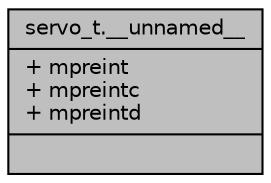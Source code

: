 digraph "servo_t.__unnamed__"
{
 // INTERACTIVE_SVG=YES
  bgcolor="transparent";
  edge [fontname="Helvetica",fontsize="10",labelfontname="Helvetica",labelfontsize="10"];
  node [fontname="Helvetica",fontsize="10",shape=record];
  Node36 [label="{servo_t.__unnamed__\n|+ mpreint\l+ mpreintc\l+ mpreintd\l|}",height=0.2,width=0.4,color="black", fillcolor="grey75", style="filled", fontcolor="black"];
}
